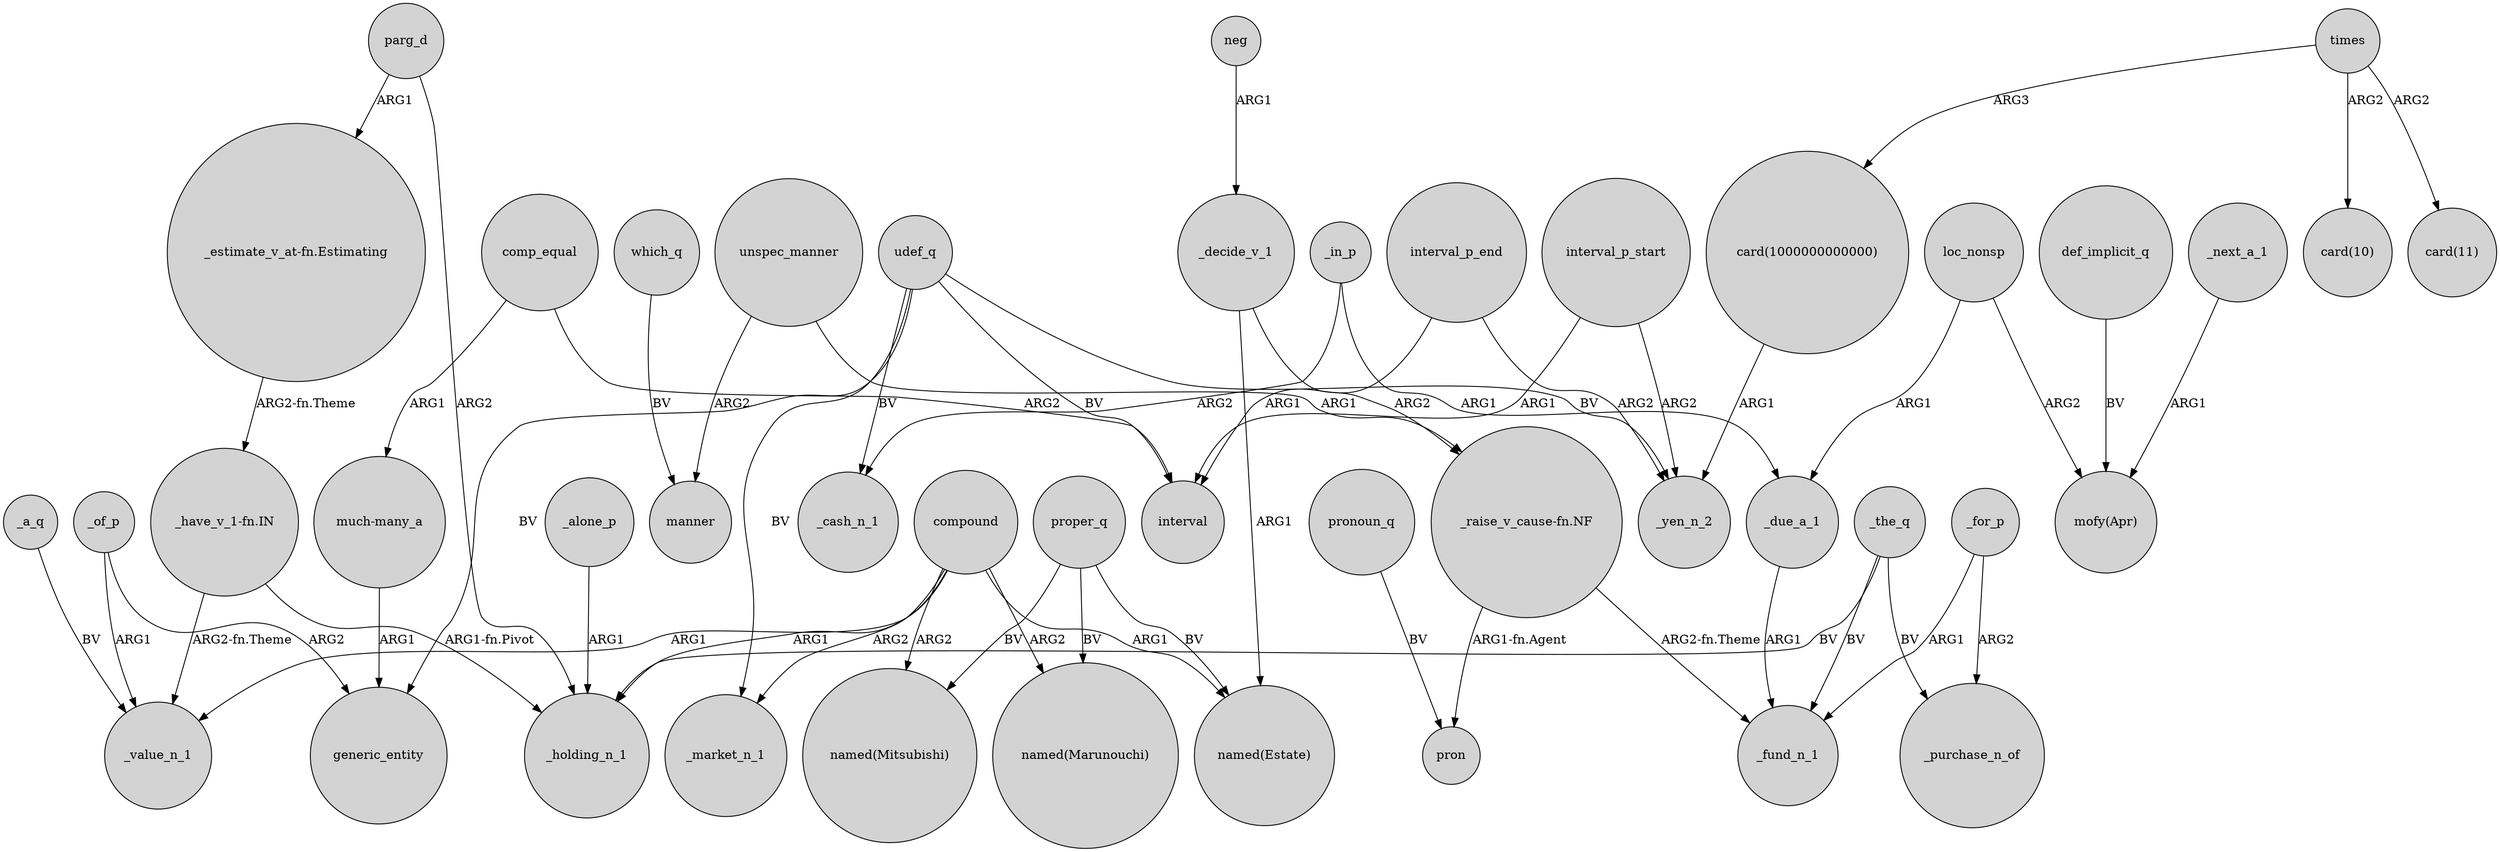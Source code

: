 digraph {
	node [shape=circle style=filled]
	compound -> _market_n_1 [label=ARG2]
	_of_p -> generic_entity [label=ARG2]
	udef_q -> _yen_n_2 [label=BV]
	_for_p -> _fund_n_1 [label=ARG1]
	"card(1000000000000)" -> _yen_n_2 [label=ARG1]
	udef_q -> generic_entity [label=BV]
	unspec_manner -> "_raise_v_cause-fn.NF" [label=ARG1]
	loc_nonsp -> "mofy(Apr)" [label=ARG2]
	"much-many_a" -> generic_entity [label=ARG1]
	udef_q -> _cash_n_1 [label=BV]
	_the_q -> _holding_n_1 [label=BV]
	"_raise_v_cause-fn.NF" -> _fund_n_1 [label="ARG2-fn.Theme"]
	_of_p -> _value_n_1 [label=ARG1]
	comp_equal -> "much-many_a" [label=ARG1]
	udef_q -> _market_n_1 [label=BV]
	_decide_v_1 -> "_raise_v_cause-fn.NF" [label=ARG2]
	which_q -> manner [label=BV]
	def_implicit_q -> "mofy(Apr)" [label=BV]
	neg -> _decide_v_1 [label=ARG1]
	parg_d -> _holding_n_1 [label=ARG2]
	compound -> _holding_n_1 [label=ARG1]
	proper_q -> "named(Estate)" [label=BV]
	_the_q -> _fund_n_1 [label=BV]
	proper_q -> "named(Marunouchi)" [label=BV]
	_for_p -> _purchase_n_of [label=ARG2]
	loc_nonsp -> _due_a_1 [label=ARG1]
	_decide_v_1 -> "named(Estate)" [label=ARG1]
	pronoun_q -> pron [label=BV]
	compound -> "named(Estate)" [label=ARG1]
	_next_a_1 -> "mofy(Apr)" [label=ARG1]
	times -> "card(1000000000000)" [label=ARG3]
	"_estimate_v_at-fn.Estimating" -> "_have_v_1-fn.IN" [label="ARG2-fn.Theme"]
	interval_p_start -> interval [label=ARG1]
	compound -> "named(Mitsubishi)" [label=ARG2]
	_in_p -> _due_a_1 [label=ARG1]
	interval_p_start -> _yen_n_2 [label=ARG2]
	proper_q -> "named(Mitsubishi)" [label=BV]
	compound -> "named(Marunouchi)" [label=ARG2]
	times -> "card(10)" [label=ARG2]
	"_raise_v_cause-fn.NF" -> pron [label="ARG1-fn.Agent"]
	"_have_v_1-fn.IN" -> _value_n_1 [label="ARG2-fn.Theme"]
	comp_equal -> interval [label=ARG2]
	_in_p -> _cash_n_1 [label=ARG2]
	parg_d -> "_estimate_v_at-fn.Estimating" [label=ARG1]
	_alone_p -> _holding_n_1 [label=ARG1]
	_a_q -> _value_n_1 [label=BV]
	interval_p_end -> interval [label=ARG1]
	interval_p_end -> _yen_n_2 [label=ARG2]
	"_have_v_1-fn.IN" -> _holding_n_1 [label="ARG1-fn.Pivot"]
	_due_a_1 -> _fund_n_1 [label=ARG1]
	_the_q -> _purchase_n_of [label=BV]
	unspec_manner -> manner [label=ARG2]
	compound -> _value_n_1 [label=ARG1]
	udef_q -> interval [label=BV]
	times -> "card(11)" [label=ARG2]
}
